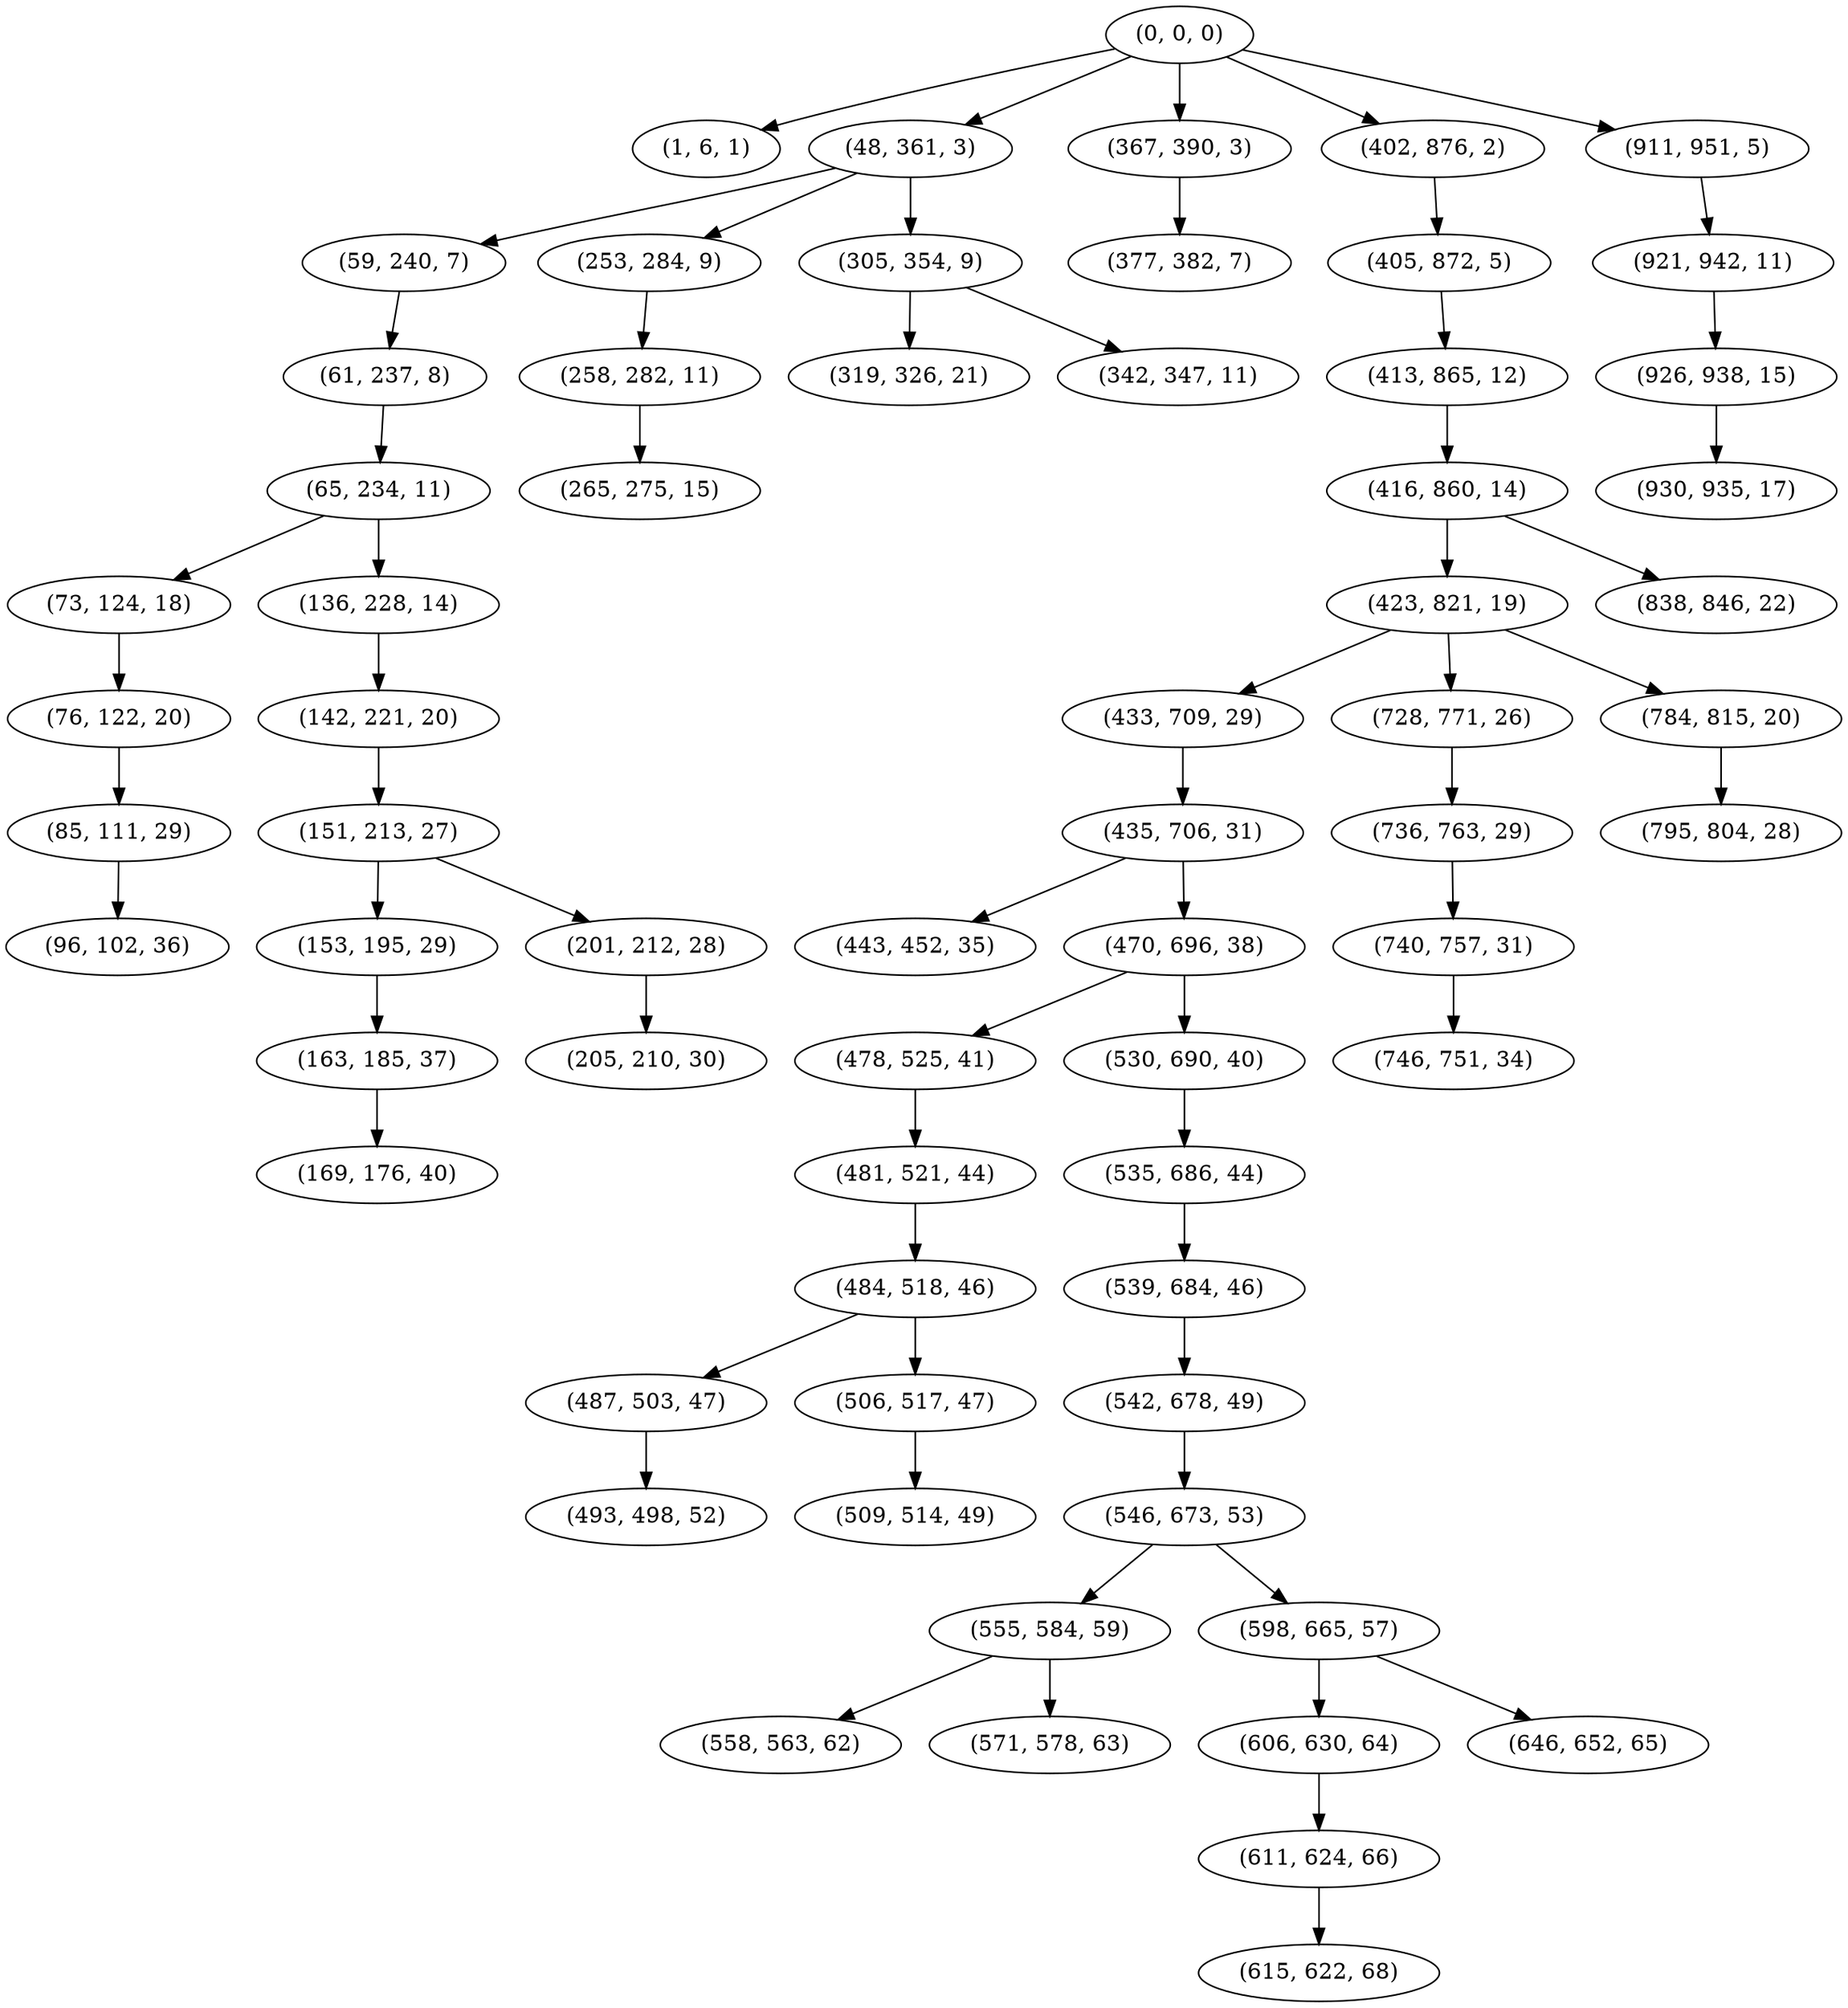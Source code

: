 digraph tree {
    "(0, 0, 0)";
    "(1, 6, 1)";
    "(48, 361, 3)";
    "(59, 240, 7)";
    "(61, 237, 8)";
    "(65, 234, 11)";
    "(73, 124, 18)";
    "(76, 122, 20)";
    "(85, 111, 29)";
    "(96, 102, 36)";
    "(136, 228, 14)";
    "(142, 221, 20)";
    "(151, 213, 27)";
    "(153, 195, 29)";
    "(163, 185, 37)";
    "(169, 176, 40)";
    "(201, 212, 28)";
    "(205, 210, 30)";
    "(253, 284, 9)";
    "(258, 282, 11)";
    "(265, 275, 15)";
    "(305, 354, 9)";
    "(319, 326, 21)";
    "(342, 347, 11)";
    "(367, 390, 3)";
    "(377, 382, 7)";
    "(402, 876, 2)";
    "(405, 872, 5)";
    "(413, 865, 12)";
    "(416, 860, 14)";
    "(423, 821, 19)";
    "(433, 709, 29)";
    "(435, 706, 31)";
    "(443, 452, 35)";
    "(470, 696, 38)";
    "(478, 525, 41)";
    "(481, 521, 44)";
    "(484, 518, 46)";
    "(487, 503, 47)";
    "(493, 498, 52)";
    "(506, 517, 47)";
    "(509, 514, 49)";
    "(530, 690, 40)";
    "(535, 686, 44)";
    "(539, 684, 46)";
    "(542, 678, 49)";
    "(546, 673, 53)";
    "(555, 584, 59)";
    "(558, 563, 62)";
    "(571, 578, 63)";
    "(598, 665, 57)";
    "(606, 630, 64)";
    "(611, 624, 66)";
    "(615, 622, 68)";
    "(646, 652, 65)";
    "(728, 771, 26)";
    "(736, 763, 29)";
    "(740, 757, 31)";
    "(746, 751, 34)";
    "(784, 815, 20)";
    "(795, 804, 28)";
    "(838, 846, 22)";
    "(911, 951, 5)";
    "(921, 942, 11)";
    "(926, 938, 15)";
    "(930, 935, 17)";
    "(0, 0, 0)" -> "(1, 6, 1)";
    "(0, 0, 0)" -> "(48, 361, 3)";
    "(0, 0, 0)" -> "(367, 390, 3)";
    "(0, 0, 0)" -> "(402, 876, 2)";
    "(0, 0, 0)" -> "(911, 951, 5)";
    "(48, 361, 3)" -> "(59, 240, 7)";
    "(48, 361, 3)" -> "(253, 284, 9)";
    "(48, 361, 3)" -> "(305, 354, 9)";
    "(59, 240, 7)" -> "(61, 237, 8)";
    "(61, 237, 8)" -> "(65, 234, 11)";
    "(65, 234, 11)" -> "(73, 124, 18)";
    "(65, 234, 11)" -> "(136, 228, 14)";
    "(73, 124, 18)" -> "(76, 122, 20)";
    "(76, 122, 20)" -> "(85, 111, 29)";
    "(85, 111, 29)" -> "(96, 102, 36)";
    "(136, 228, 14)" -> "(142, 221, 20)";
    "(142, 221, 20)" -> "(151, 213, 27)";
    "(151, 213, 27)" -> "(153, 195, 29)";
    "(151, 213, 27)" -> "(201, 212, 28)";
    "(153, 195, 29)" -> "(163, 185, 37)";
    "(163, 185, 37)" -> "(169, 176, 40)";
    "(201, 212, 28)" -> "(205, 210, 30)";
    "(253, 284, 9)" -> "(258, 282, 11)";
    "(258, 282, 11)" -> "(265, 275, 15)";
    "(305, 354, 9)" -> "(319, 326, 21)";
    "(305, 354, 9)" -> "(342, 347, 11)";
    "(367, 390, 3)" -> "(377, 382, 7)";
    "(402, 876, 2)" -> "(405, 872, 5)";
    "(405, 872, 5)" -> "(413, 865, 12)";
    "(413, 865, 12)" -> "(416, 860, 14)";
    "(416, 860, 14)" -> "(423, 821, 19)";
    "(416, 860, 14)" -> "(838, 846, 22)";
    "(423, 821, 19)" -> "(433, 709, 29)";
    "(423, 821, 19)" -> "(728, 771, 26)";
    "(423, 821, 19)" -> "(784, 815, 20)";
    "(433, 709, 29)" -> "(435, 706, 31)";
    "(435, 706, 31)" -> "(443, 452, 35)";
    "(435, 706, 31)" -> "(470, 696, 38)";
    "(470, 696, 38)" -> "(478, 525, 41)";
    "(470, 696, 38)" -> "(530, 690, 40)";
    "(478, 525, 41)" -> "(481, 521, 44)";
    "(481, 521, 44)" -> "(484, 518, 46)";
    "(484, 518, 46)" -> "(487, 503, 47)";
    "(484, 518, 46)" -> "(506, 517, 47)";
    "(487, 503, 47)" -> "(493, 498, 52)";
    "(506, 517, 47)" -> "(509, 514, 49)";
    "(530, 690, 40)" -> "(535, 686, 44)";
    "(535, 686, 44)" -> "(539, 684, 46)";
    "(539, 684, 46)" -> "(542, 678, 49)";
    "(542, 678, 49)" -> "(546, 673, 53)";
    "(546, 673, 53)" -> "(555, 584, 59)";
    "(546, 673, 53)" -> "(598, 665, 57)";
    "(555, 584, 59)" -> "(558, 563, 62)";
    "(555, 584, 59)" -> "(571, 578, 63)";
    "(598, 665, 57)" -> "(606, 630, 64)";
    "(598, 665, 57)" -> "(646, 652, 65)";
    "(606, 630, 64)" -> "(611, 624, 66)";
    "(611, 624, 66)" -> "(615, 622, 68)";
    "(728, 771, 26)" -> "(736, 763, 29)";
    "(736, 763, 29)" -> "(740, 757, 31)";
    "(740, 757, 31)" -> "(746, 751, 34)";
    "(784, 815, 20)" -> "(795, 804, 28)";
    "(911, 951, 5)" -> "(921, 942, 11)";
    "(921, 942, 11)" -> "(926, 938, 15)";
    "(926, 938, 15)" -> "(930, 935, 17)";
}
